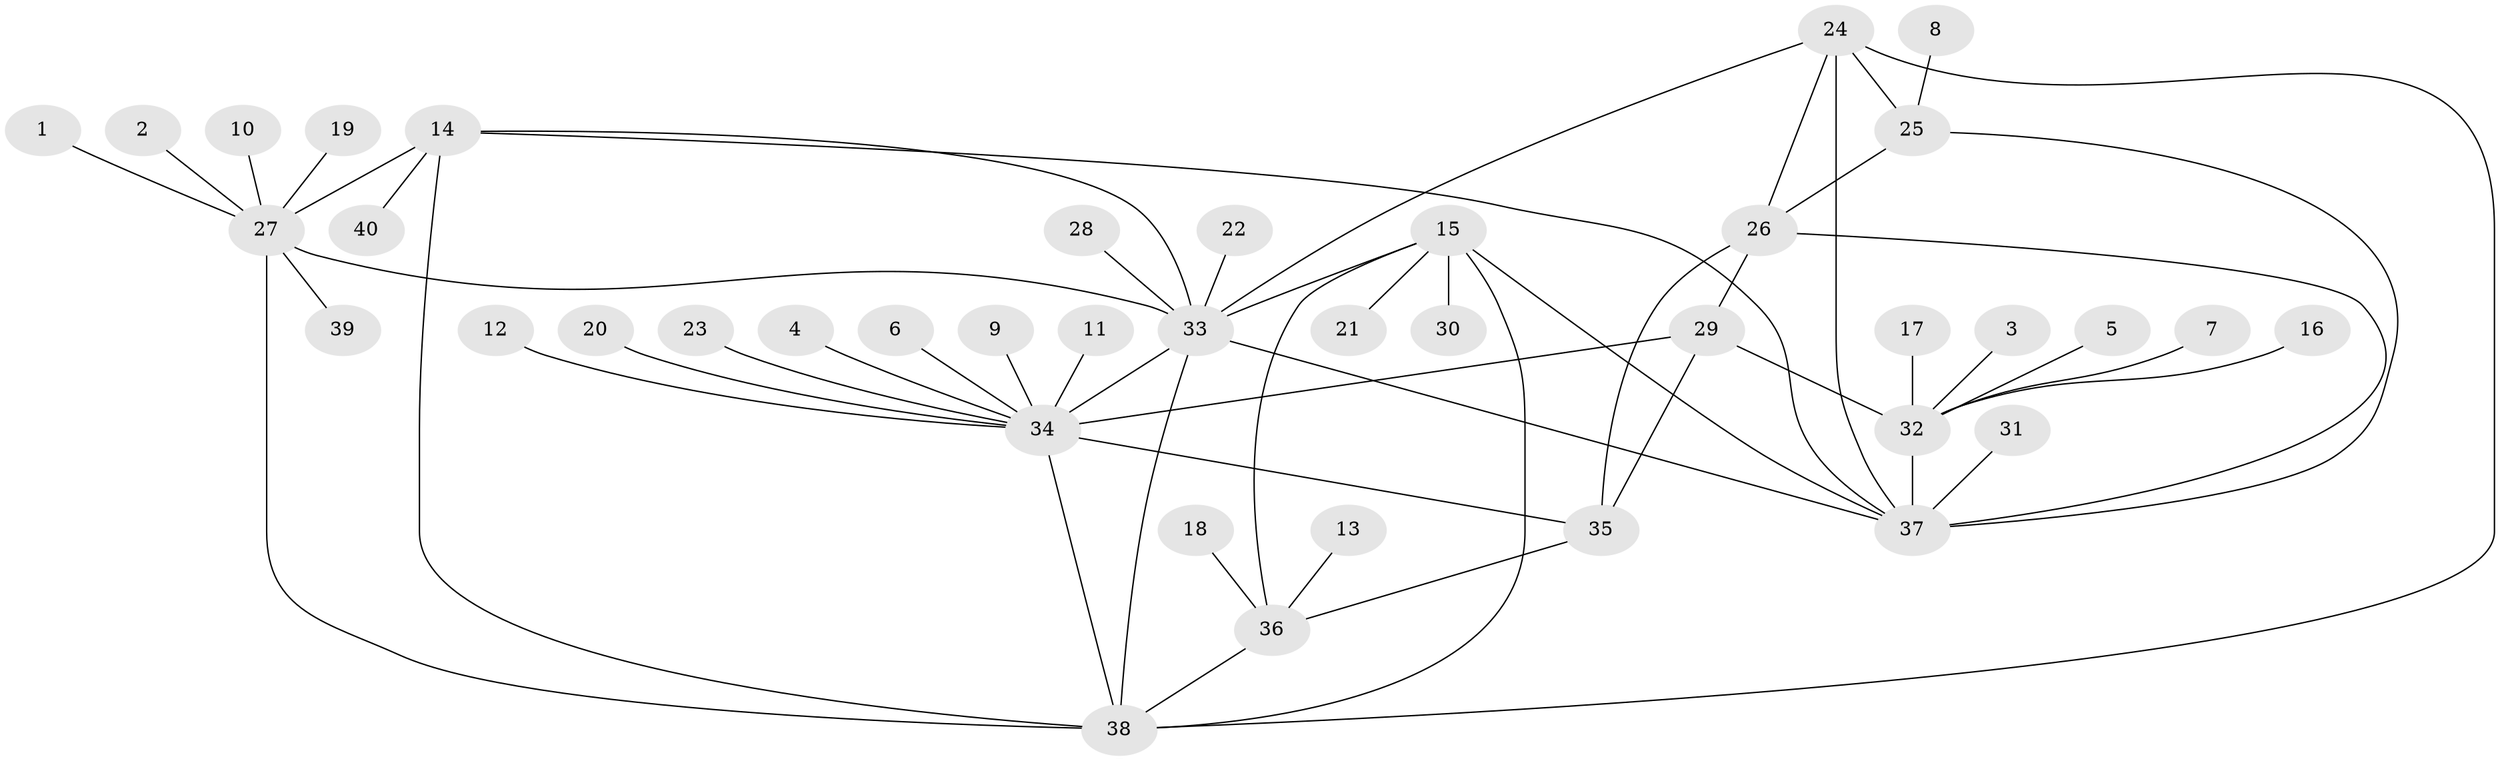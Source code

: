 // original degree distribution, {8: 0.022900763358778626, 7: 0.04580152671755725, 11: 0.04580152671755725, 9: 0.022900763358778626, 10: 0.007633587786259542, 6: 0.03816793893129771, 13: 0.030534351145038167, 5: 0.015267175572519083, 2: 0.13740458015267176, 1: 0.5877862595419847, 3: 0.04580152671755725}
// Generated by graph-tools (version 1.1) at 2025/37/03/04/25 23:37:34]
// undirected, 40 vertices, 57 edges
graph export_dot {
  node [color=gray90,style=filled];
  1;
  2;
  3;
  4;
  5;
  6;
  7;
  8;
  9;
  10;
  11;
  12;
  13;
  14;
  15;
  16;
  17;
  18;
  19;
  20;
  21;
  22;
  23;
  24;
  25;
  26;
  27;
  28;
  29;
  30;
  31;
  32;
  33;
  34;
  35;
  36;
  37;
  38;
  39;
  40;
  1 -- 27 [weight=1.0];
  2 -- 27 [weight=1.0];
  3 -- 32 [weight=1.0];
  4 -- 34 [weight=1.0];
  5 -- 32 [weight=1.0];
  6 -- 34 [weight=1.0];
  7 -- 32 [weight=1.0];
  8 -- 25 [weight=1.0];
  9 -- 34 [weight=1.0];
  10 -- 27 [weight=1.0];
  11 -- 34 [weight=1.0];
  12 -- 34 [weight=1.0];
  13 -- 36 [weight=1.0];
  14 -- 27 [weight=3.0];
  14 -- 33 [weight=1.0];
  14 -- 37 [weight=1.0];
  14 -- 38 [weight=1.0];
  14 -- 40 [weight=1.0];
  15 -- 21 [weight=1.0];
  15 -- 30 [weight=1.0];
  15 -- 33 [weight=1.0];
  15 -- 36 [weight=4.0];
  15 -- 37 [weight=2.0];
  15 -- 38 [weight=4.0];
  16 -- 32 [weight=1.0];
  17 -- 32 [weight=1.0];
  18 -- 36 [weight=1.0];
  19 -- 27 [weight=1.0];
  20 -- 34 [weight=1.0];
  22 -- 33 [weight=1.0];
  23 -- 34 [weight=1.0];
  24 -- 25 [weight=2.0];
  24 -- 26 [weight=2.0];
  24 -- 33 [weight=1.0];
  24 -- 37 [weight=2.0];
  24 -- 38 [weight=1.0];
  25 -- 26 [weight=4.0];
  25 -- 37 [weight=2.0];
  26 -- 29 [weight=1.0];
  26 -- 35 [weight=1.0];
  26 -- 37 [weight=2.0];
  27 -- 33 [weight=3.0];
  27 -- 38 [weight=3.0];
  27 -- 39 [weight=1.0];
  28 -- 33 [weight=1.0];
  29 -- 32 [weight=1.0];
  29 -- 34 [weight=4.0];
  29 -- 35 [weight=1.0];
  31 -- 37 [weight=1.0];
  32 -- 37 [weight=9.0];
  33 -- 34 [weight=1.0];
  33 -- 37 [weight=2.0];
  33 -- 38 [weight=2.0];
  34 -- 35 [weight=4.0];
  34 -- 38 [weight=1.0];
  35 -- 36 [weight=2.0];
  36 -- 38 [weight=1.0];
}
